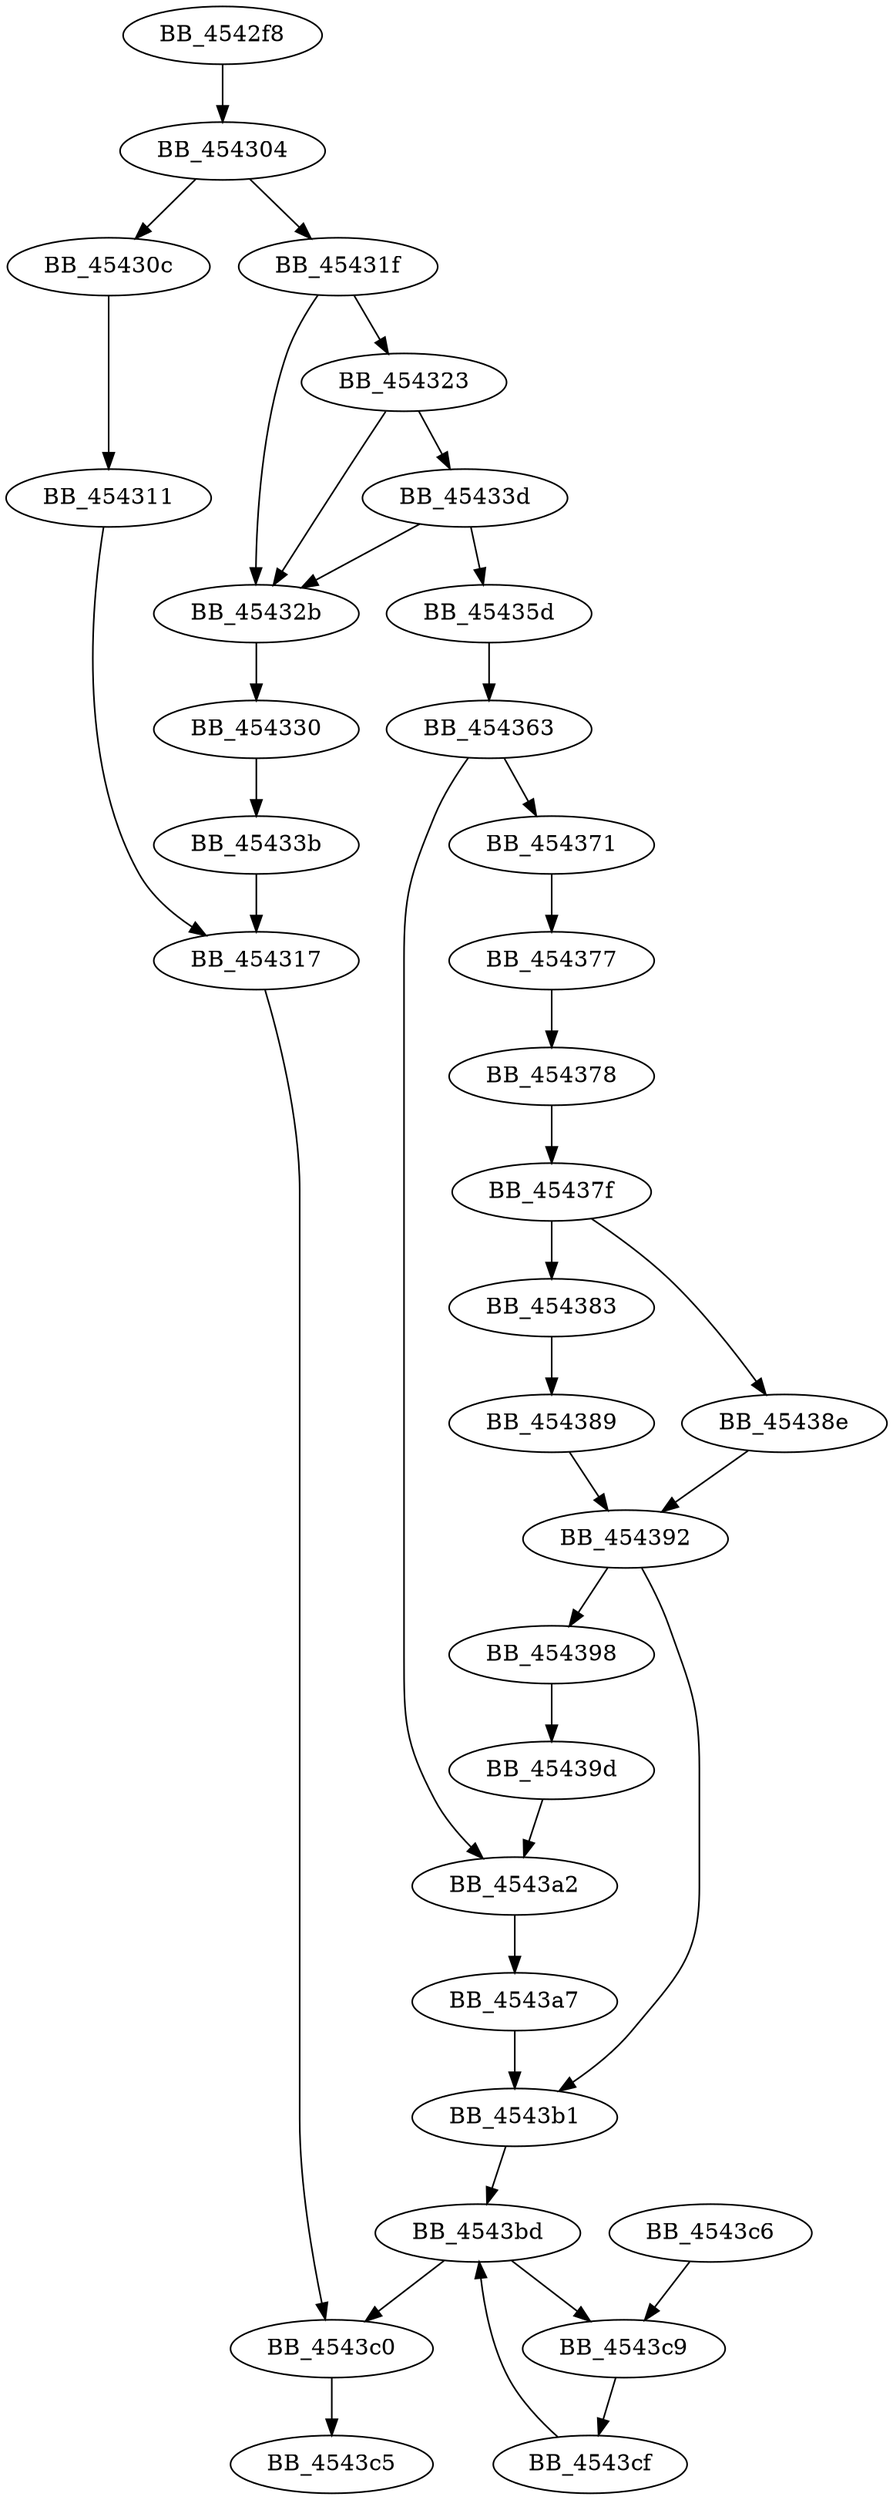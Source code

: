 DiGraph sub_4542F8{
BB_4542f8->BB_454304
BB_454304->BB_45430c
BB_454304->BB_45431f
BB_45430c->BB_454311
BB_454311->BB_454317
BB_454317->BB_4543c0
BB_45431f->BB_454323
BB_45431f->BB_45432b
BB_454323->BB_45432b
BB_454323->BB_45433d
BB_45432b->BB_454330
BB_454330->BB_45433b
BB_45433b->BB_454317
BB_45433d->BB_45432b
BB_45433d->BB_45435d
BB_45435d->BB_454363
BB_454363->BB_454371
BB_454363->BB_4543a2
BB_454371->BB_454377
BB_454377->BB_454378
BB_454378->BB_45437f
BB_45437f->BB_454383
BB_45437f->BB_45438e
BB_454383->BB_454389
BB_454389->BB_454392
BB_45438e->BB_454392
BB_454392->BB_454398
BB_454392->BB_4543b1
BB_454398->BB_45439d
BB_45439d->BB_4543a2
BB_4543a2->BB_4543a7
BB_4543a7->BB_4543b1
BB_4543b1->BB_4543bd
BB_4543bd->BB_4543c0
BB_4543bd->BB_4543c9
BB_4543c0->BB_4543c5
BB_4543c6->BB_4543c9
BB_4543c9->BB_4543cf
BB_4543cf->BB_4543bd
}
